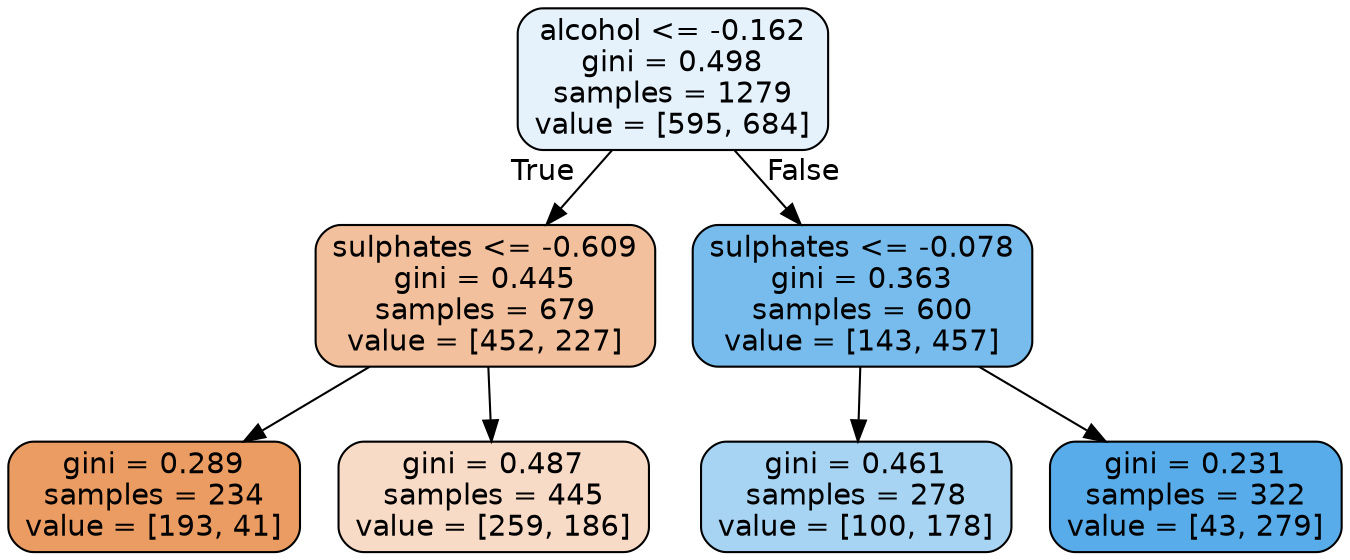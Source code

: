 digraph Tree {
node [shape=box, style="filled, rounded", color="black", fontname=helvetica] ;
edge [fontname=helvetica] ;
0 [label="alcohol <= -0.162\ngini = 0.498\nsamples = 1279\nvalue = [595, 684]", fillcolor="#e5f2fc"] ;
1 [label="sulphates <= -0.609\ngini = 0.445\nsamples = 679\nvalue = [452, 227]", fillcolor="#f2c09c"] ;
0 -> 1 [labeldistance=2.5, labelangle=45, headlabel="True"] ;
2 [label="gini = 0.289\nsamples = 234\nvalue = [193, 41]", fillcolor="#eb9c63"] ;
1 -> 2 ;
3 [label="gini = 0.487\nsamples = 445\nvalue = [259, 186]", fillcolor="#f8dbc7"] ;
1 -> 3 ;
4 [label="sulphates <= -0.078\ngini = 0.363\nsamples = 600\nvalue = [143, 457]", fillcolor="#77bced"] ;
0 -> 4 [labeldistance=2.5, labelangle=-45, headlabel="False"] ;
5 [label="gini = 0.461\nsamples = 278\nvalue = [100, 178]", fillcolor="#a8d4f4"] ;
4 -> 5 ;
6 [label="gini = 0.231\nsamples = 322\nvalue = [43, 279]", fillcolor="#58ace9"] ;
4 -> 6 ;
}